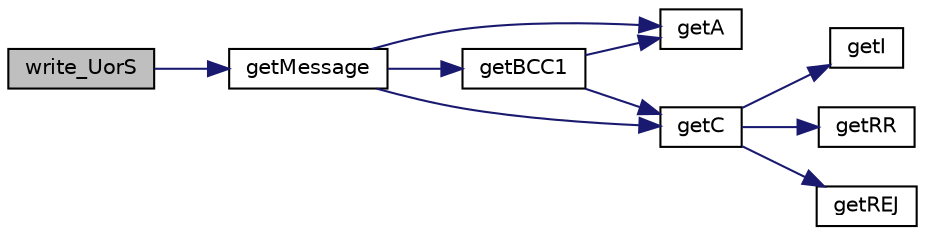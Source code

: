 digraph "write_UorS"
{
  edge [fontname="Helvetica",fontsize="10",labelfontname="Helvetica",labelfontsize="10"];
  node [fontname="Helvetica",fontsize="10",shape=record];
  rankdir="LR";
  Node1 [label="write_UorS",height=0.2,width=0.4,color="black", fillcolor="grey75", style="filled", fontcolor="black"];
  Node1 -> Node2 [color="midnightblue",fontsize="10",style="solid",fontname="Helvetica"];
  Node2 [label="getMessage",height=0.2,width=0.4,color="black", fillcolor="white", style="filled",URL="$_data_link_protocol_8c.html#a15fda084e7c867a3bbec56c610d51328"];
  Node2 -> Node3 [color="midnightblue",fontsize="10",style="solid",fontname="Helvetica"];
  Node3 [label="getA",height=0.2,width=0.4,color="black", fillcolor="white", style="filled",URL="$_data_link_protocol_8c.html#a6a7b7f464b479f94feff8d9a00b18641"];
  Node2 -> Node4 [color="midnightblue",fontsize="10",style="solid",fontname="Helvetica"];
  Node4 [label="getC",height=0.2,width=0.4,color="black", fillcolor="white", style="filled",URL="$_data_link_protocol_8c.html#aaa901ccedf05fba90552bdacbd11d3e9"];
  Node4 -> Node5 [color="midnightblue",fontsize="10",style="solid",fontname="Helvetica"];
  Node5 [label="getI",height=0.2,width=0.4,color="black", fillcolor="white", style="filled",URL="$_data_link_protocol_8c.html#a1e4dbedff6dab62b362ac8ce0c34db2b"];
  Node4 -> Node6 [color="midnightblue",fontsize="10",style="solid",fontname="Helvetica"];
  Node6 [label="getRR",height=0.2,width=0.4,color="black", fillcolor="white", style="filled",URL="$_data_link_protocol_8c.html#a61563a2133275f81530af205df721370"];
  Node4 -> Node7 [color="midnightblue",fontsize="10",style="solid",fontname="Helvetica"];
  Node7 [label="getREJ",height=0.2,width=0.4,color="black", fillcolor="white", style="filled",URL="$_data_link_protocol_8c.html#abaa3708a048ddc5767862379efc6a548"];
  Node2 -> Node8 [color="midnightblue",fontsize="10",style="solid",fontname="Helvetica"];
  Node8 [label="getBCC1",height=0.2,width=0.4,color="black", fillcolor="white", style="filled",URL="$_data_link_protocol_8c.html#afa532baada4350c6ed5b8193170b419d"];
  Node8 -> Node3 [color="midnightblue",fontsize="10",style="solid",fontname="Helvetica"];
  Node8 -> Node4 [color="midnightblue",fontsize="10",style="solid",fontname="Helvetica"];
}

